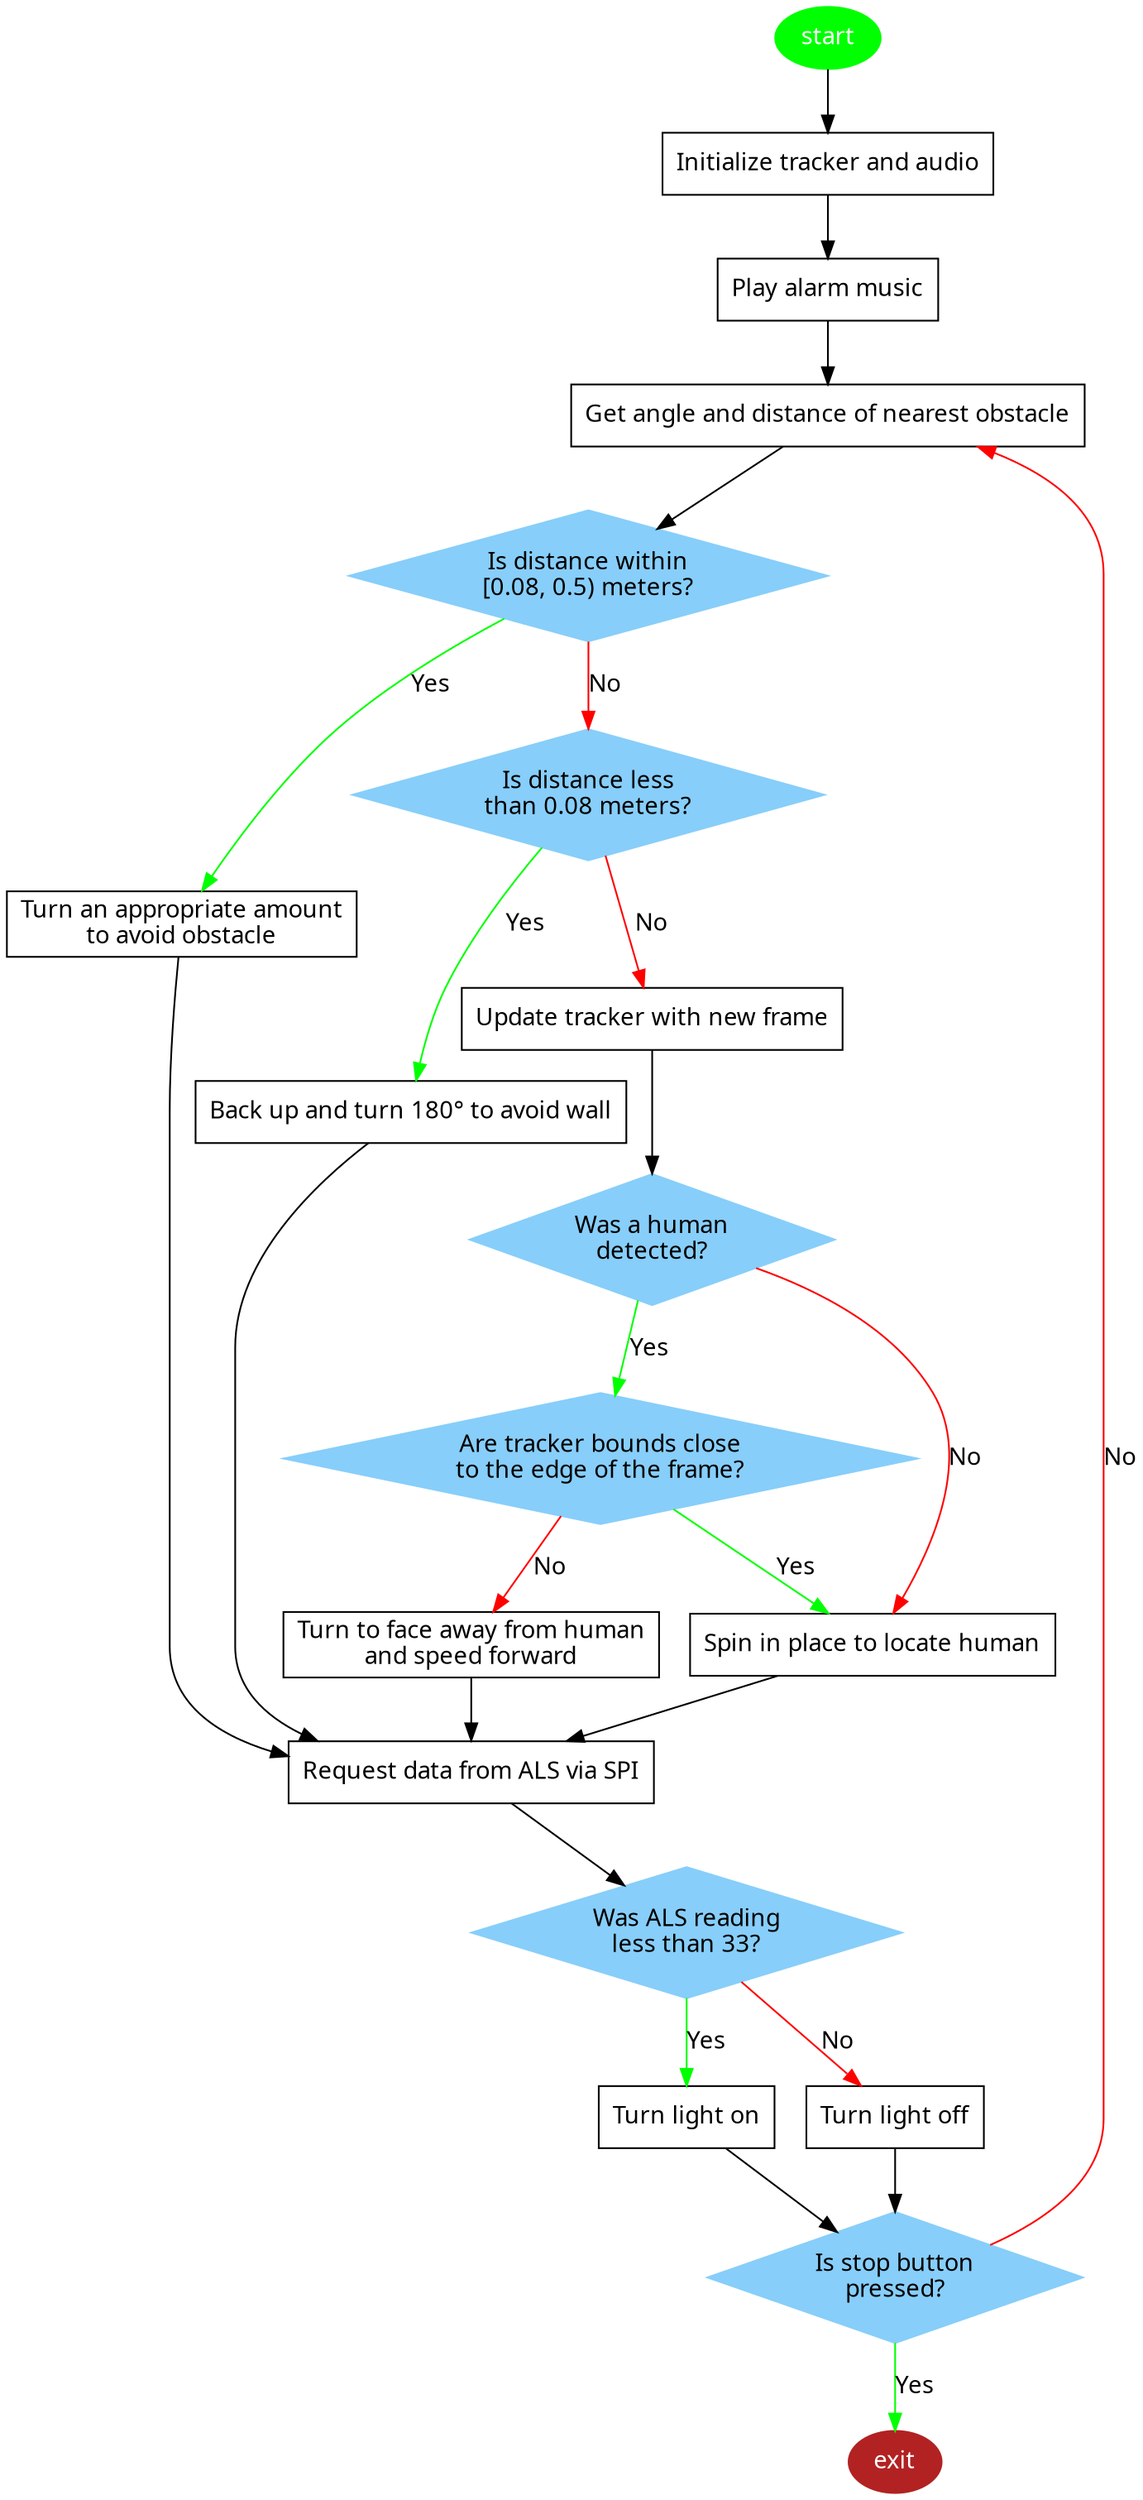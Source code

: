 strict digraph {
    node [shape="rect" fontname="Calibri"]
    edge [fontname="Calibri"]
    
    start [shape="ellipse" style="filled" color="green" fontcolor="white"]
    exit [shape="ellipse" style="filled" color="firebrick" fontcolor="white"]

    init [label="Initialize tracker and audio"]
    audio [label="Play alarm music"]
    runaway [label="Get angle and distance of nearest obstacle"]
    avoidObstacle [label="Is distance within\n[0.08, 0.5) meters?" style="filled" shape="diamond" color="lightskyblue"]
    turnToAvoid [label="Turn an appropriate amount\nto avoid obstacle"]
    avoidWall [label="Is distance less\nthan 0.08 meters?" style="filled" shape="diamond" color="lightskyblue"]
    turnAround [label="Back up and turn 180° to avoid wall"]
    
    trackHuman [label="Update tracker with new frame"]
    humanFound [label="Was a human\ndetected?" style="filled" shape="diamond" color="lightskyblue"]
    isCloseEdge [label="Are tracker bounds close\nto the edge of the frame?" style="filled" shape="diamond" color="lightskyblue"]
    avoidHuman [label="Turn to face away from human\nand speed forward"]
    findHuman [label="Spin in place to locate human"]
    
    getALS [label="Request data from ALS via SPI"]
    alsReading [label="Was ALS reading\nless than 33?" style="filled" shape="diamond" color="lightskyblue"]
    lightOn [label="Turn light on"]
    lightOff [label="Turn light off"]
    
    checkButton [label="Is stop button\npressed?" style="filled" shape="diamond" color="lightskyblue"]
    
    start
        -> init
        -> audio
        -> runaway
        -> avoidObstacle
        
    avoidObstacle -> turnToAvoid [label="Yes" color="green"]
    turnToAvoid -> getALS
    avoidObstacle -> avoidWall [label="No" color="red"]
    avoidWall -> turnAround [label="Yes" color="green"]
    turnAround -> getALS
    avoidWall -> trackHuman [label="No" color="red"]
    
    trackHuman -> humanFound
    humanFound -> isCloseEdge [label="Yes" color="green"]
    isCloseEdge -> avoidHuman [label="No" color="red"]
    avoidHuman -> getALS
    isCloseEdge -> findHuman [label="Yes" color="green"]
    humanFound -> findHuman [label="No" color="red"]
    findHuman -> getALS
    
    getALS -> alsReading
    alsReading -> lightOn [label="Yes" color="green"]
    alsReading -> lightOff [label="No" color="red"]
    lightOn -> checkButton
    lightOff -> checkButton
    
    checkButton -> exit [label="Yes" color="green"]
    checkButton -> runaway [label="No" color="red"]
}
